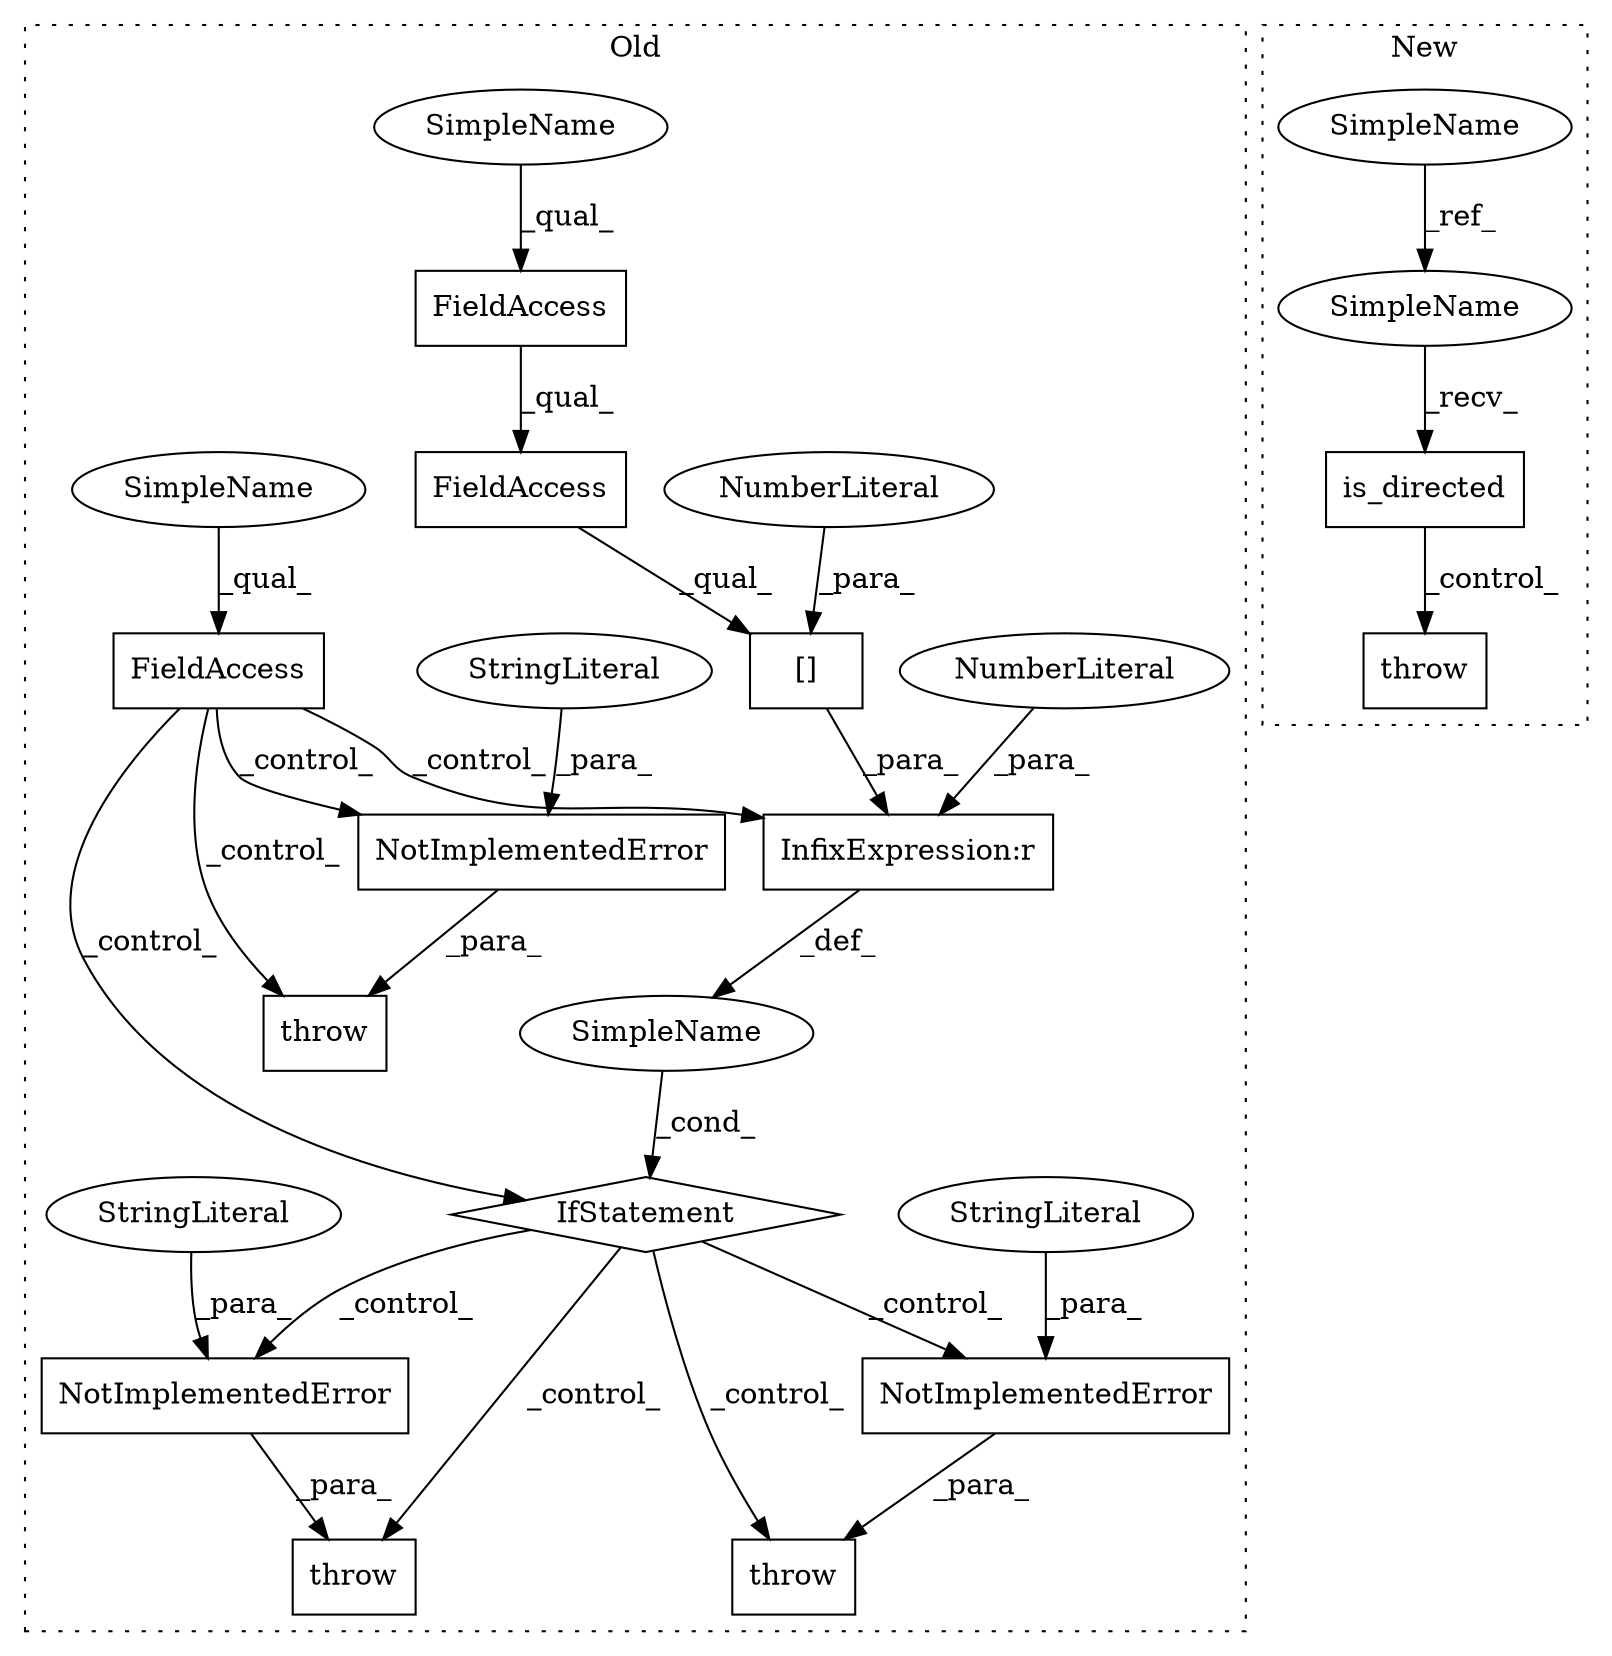 digraph G {
subgraph cluster0 {
1 [label="NotImplementedError" a="32" s="20425,20451" l="20,1" shape="box"];
3 [label="SimpleName" a="42" s="" l="" shape="ellipse"];
4 [label="throw" a="53" s="20356" l="6" shape="box"];
5 [label="InfixExpression:r" a="27" s="20337" l="4" shape="box"];
6 [label="NumberLiteral" a="34" s="20341" l="1" shape="ellipse"];
7 [label="[]" a="2" s="20320,20336" l="15,1" shape="box"];
8 [label="NumberLiteral" a="34" s="20335" l="1" shape="ellipse"];
9 [label="throw" a="53" s="20419" l="6" shape="box"];
11 [label="FieldAccess" a="22" s="20251" l="10" shape="box"];
13 [label="FieldAccess" a="22" s="20320" l="8" shape="box"];
14 [label="throw" a="53" s="20273" l="6" shape="box"];
15 [label="FieldAccess" a="22" s="20320" l="14" shape="box"];
16 [label="IfStatement" a="25" s="20316,20342" l="4,2" shape="diamond"];
17 [label="NotImplementedError" a="32" s="20362,20388" l="20,1" shape="box"];
18 [label="StringLiteral" a="45" s="20445" l="6" shape="ellipse"];
19 [label="NotImplementedError" a="32" s="20279,20305" l="20,1" shape="box"];
20 [label="StringLiteral" a="45" s="20299" l="6" shape="ellipse"];
21 [label="StringLiteral" a="45" s="20382" l="6" shape="ellipse"];
23 [label="SimpleName" a="42" s="20320" l="1" shape="ellipse"];
24 [label="SimpleName" a="42" s="20251" l="1" shape="ellipse"];
label = "Old";
style="dotted";
}
subgraph cluster1 {
2 [label="is_directed" a="32" s="19786" l="13" shape="box"];
10 [label="throw" a="53" s="19811" l="6" shape="box"];
12 [label="SimpleName" a="42" s="18366" l="1" shape="ellipse"];
22 [label="SimpleName" a="42" s="19784" l="1" shape="ellipse"];
label = "New";
style="dotted";
}
1 -> 9 [label="_para_"];
2 -> 10 [label="_control_"];
3 -> 16 [label="_cond_"];
5 -> 3 [label="_def_"];
6 -> 5 [label="_para_"];
7 -> 5 [label="_para_"];
8 -> 7 [label="_para_"];
11 -> 5 [label="_control_"];
11 -> 14 [label="_control_"];
11 -> 16 [label="_control_"];
11 -> 19 [label="_control_"];
12 -> 22 [label="_ref_"];
13 -> 15 [label="_qual_"];
15 -> 7 [label="_qual_"];
16 -> 9 [label="_control_"];
16 -> 4 [label="_control_"];
16 -> 17 [label="_control_"];
16 -> 1 [label="_control_"];
17 -> 4 [label="_para_"];
18 -> 1 [label="_para_"];
19 -> 14 [label="_para_"];
20 -> 19 [label="_para_"];
21 -> 17 [label="_para_"];
22 -> 2 [label="_recv_"];
23 -> 13 [label="_qual_"];
24 -> 11 [label="_qual_"];
}